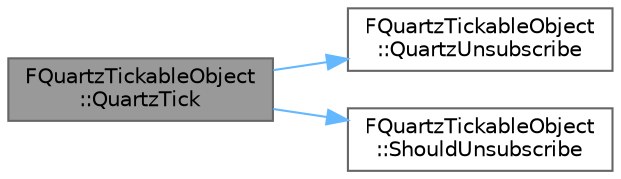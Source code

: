 digraph "FQuartzTickableObject::QuartzTick"
{
 // INTERACTIVE_SVG=YES
 // LATEX_PDF_SIZE
  bgcolor="transparent";
  edge [fontname=Helvetica,fontsize=10,labelfontname=Helvetica,labelfontsize=10];
  node [fontname=Helvetica,fontsize=10,shape=box,height=0.2,width=0.4];
  rankdir="LR";
  Node1 [id="Node000001",label="FQuartzTickableObject\l::QuartzTick",height=0.2,width=0.4,color="gray40", fillcolor="grey60", style="filled", fontcolor="black",tooltip=" "];
  Node1 -> Node2 [id="edge1_Node000001_Node000002",color="steelblue1",style="solid",tooltip=" "];
  Node2 [id="Node000002",label="FQuartzTickableObject\l::QuartzUnsubscribe",height=0.2,width=0.4,color="grey40", fillcolor="white", style="filled",URL="$db/d27/classFQuartzTickableObject.html#a11ea7cc149c9afd5237ebd429c0bc7a8",tooltip=" "];
  Node1 -> Node3 [id="edge2_Node000001_Node000003",color="steelblue1",style="solid",tooltip=" "];
  Node3 [id="Node000003",label="FQuartzTickableObject\l::ShouldUnsubscribe",height=0.2,width=0.4,color="grey40", fillcolor="white", style="filled",URL="$db/d27/classFQuartzTickableObject.html#ad6e4ae2fa2eea4660e43b06dc07febc7",tooltip=" "];
}
